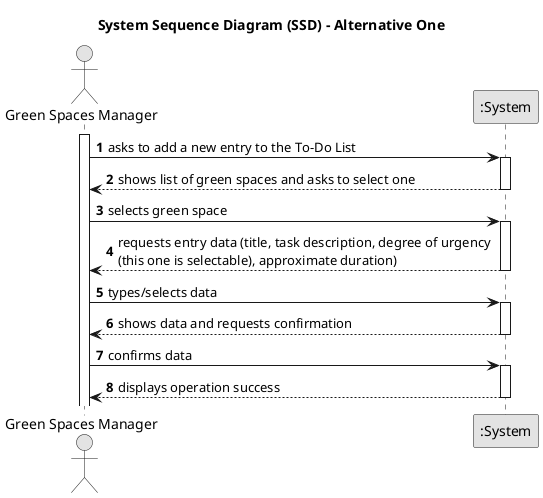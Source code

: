 @startuml
skinparam monochrome true
skinparam packageStyle rectangle
skinparam shadowing false

title System Sequence Diagram (SSD) - Alternative One

autonumber

actor "Green Spaces Manager" as GSM
participant ":System" as System

activate GSM

    GSM -> System : asks to add a new entry to the To-Do List
    activate System

        System --> GSM : shows list of green spaces and asks to select one
    deactivate System

    GSM -> System : selects green space
    activate System

    System --> GSM : requests entry data (title, task description, degree of urgency \n(this one is selectable), approximate duration)
    deactivate System

    GSM -> System : types/selects data
    activate System

    System --> GSM : shows data and requests confirmation
    deactivate System

    GSM -> System : confirms data
    activate System

    System --> GSM : displays operation success
    deactivate System

@enduml
